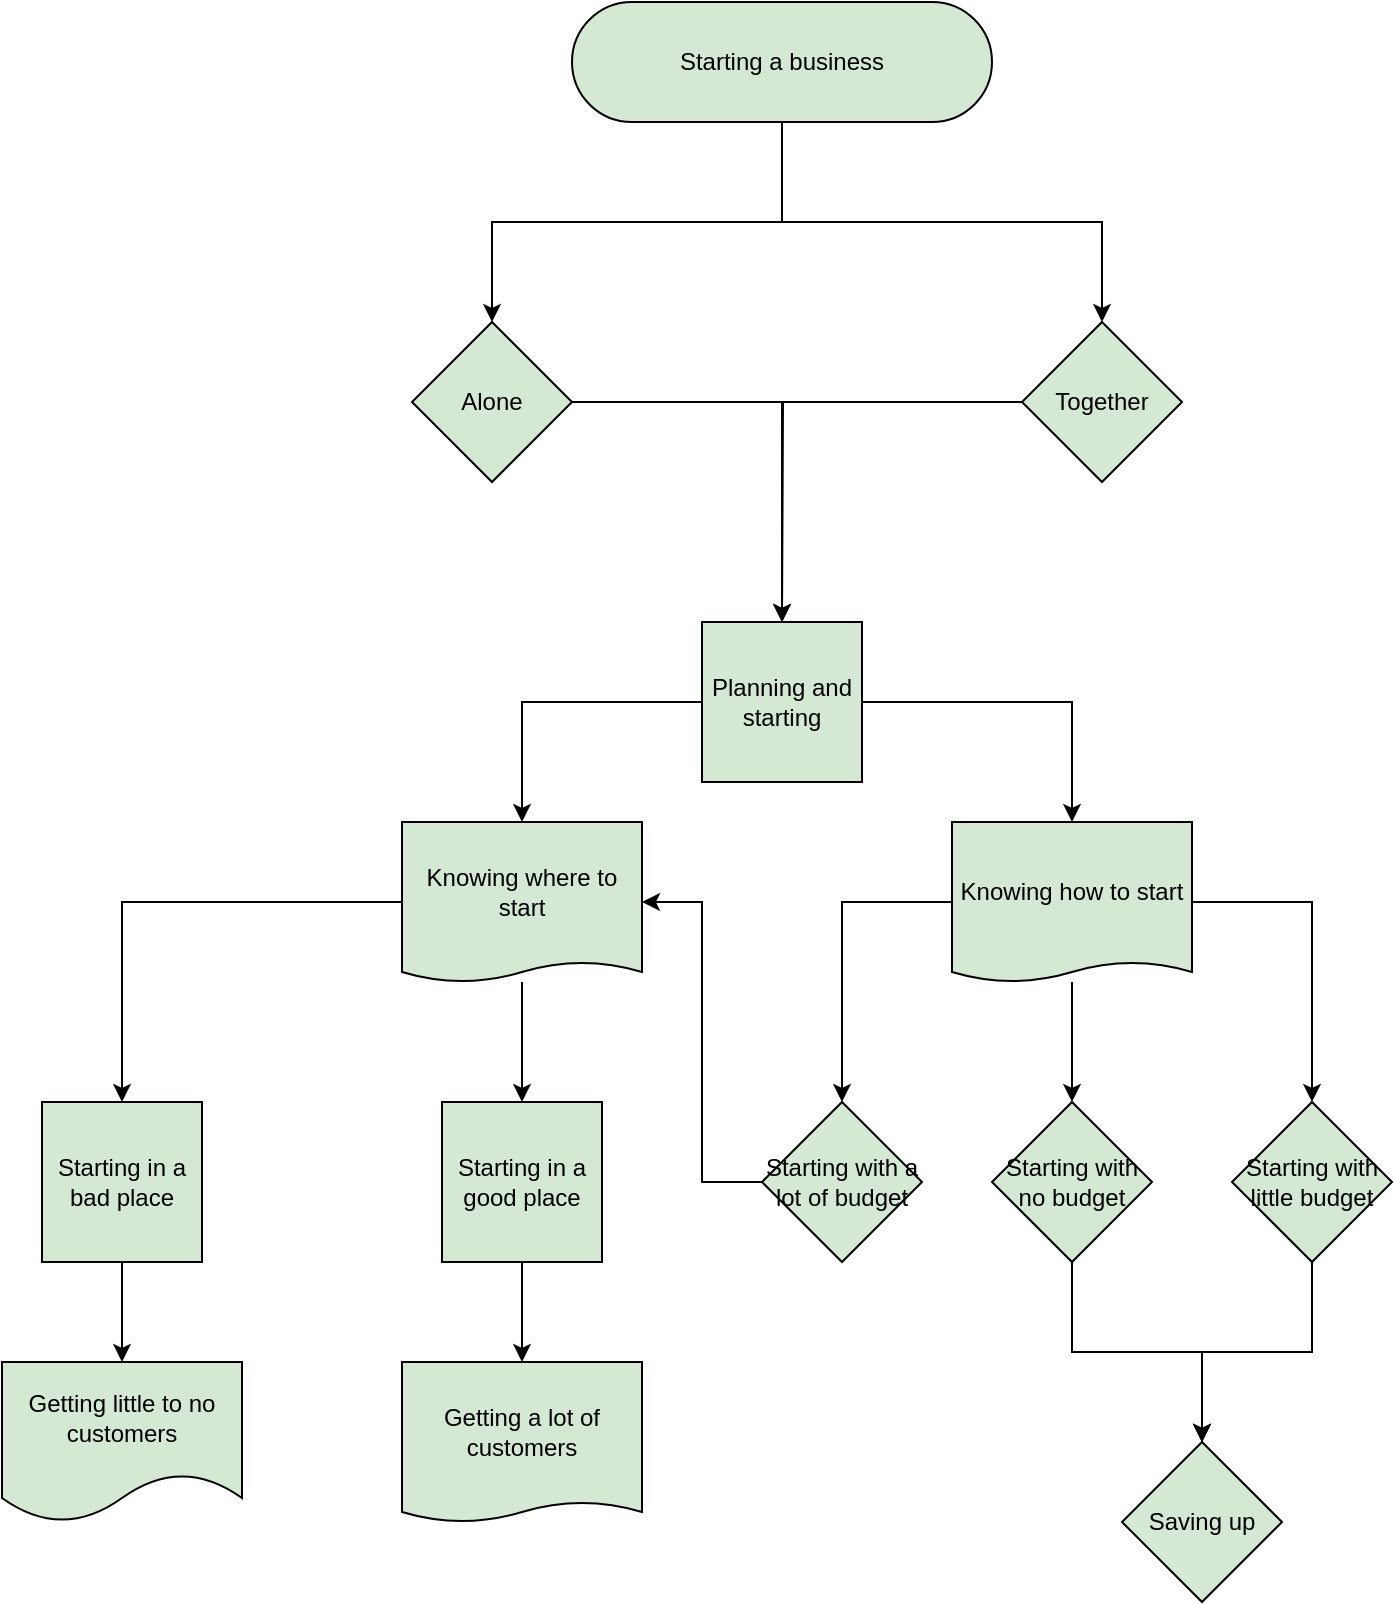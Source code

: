 <mxfile version="22.0.1" type="github">
  <diagram name="Page-1" id="FLkdHJrf84SCdrSjRrXB">
    <mxGraphModel dx="1434" dy="790" grid="1" gridSize="10" guides="1" tooltips="1" connect="1" arrows="1" fold="1" page="1" pageScale="1" pageWidth="827" pageHeight="1169" math="0" shadow="0">
      <root>
        <mxCell id="0" />
        <mxCell id="1" parent="0" />
        <mxCell id="XQU894oBWTa-VkMPR4PN-12" style="edgeStyle=orthogonalEdgeStyle;rounded=0;orthogonalLoop=1;jettySize=auto;html=1;entryX=0.5;entryY=0;entryDx=0;entryDy=0;fillColor=#d5e8d4;strokeColor=#000000;" parent="1" source="XQU894oBWTa-VkMPR4PN-1" target="XQU894oBWTa-VkMPR4PN-9" edge="1">
          <mxGeometry relative="1" as="geometry" />
        </mxCell>
        <mxCell id="XQU894oBWTa-VkMPR4PN-13" style="edgeStyle=orthogonalEdgeStyle;rounded=0;orthogonalLoop=1;jettySize=auto;html=1;entryX=0.5;entryY=0;entryDx=0;entryDy=0;fillColor=#d5e8d4;strokeColor=#000000;" parent="1" source="XQU894oBWTa-VkMPR4PN-1" target="XQU894oBWTa-VkMPR4PN-8" edge="1">
          <mxGeometry relative="1" as="geometry">
            <Array as="points">
              <mxPoint x="430" y="140" />
              <mxPoint x="590" y="140" />
            </Array>
          </mxGeometry>
        </mxCell>
        <mxCell id="XQU894oBWTa-VkMPR4PN-1" value="Starting a business" style="rounded=1;whiteSpace=wrap;html=1;arcSize=50;fillColor=#d5e8d4;strokeColor=#000000;" parent="1" vertex="1">
          <mxGeometry x="325" y="30" width="210" height="60" as="geometry" />
        </mxCell>
        <mxCell id="XQU894oBWTa-VkMPR4PN-31" style="edgeStyle=orthogonalEdgeStyle;rounded=0;orthogonalLoop=1;jettySize=auto;html=1;entryX=0.5;entryY=0;entryDx=0;entryDy=0;" parent="1" source="XQU894oBWTa-VkMPR4PN-8" target="XQU894oBWTa-VkMPR4PN-30" edge="1">
          <mxGeometry relative="1" as="geometry" />
        </mxCell>
        <mxCell id="XQU894oBWTa-VkMPR4PN-8" value="Together&lt;br&gt;" style="rhombus;whiteSpace=wrap;html=1;fillColor=#d5e8d4;strokeColor=#000000;" parent="1" vertex="1">
          <mxGeometry x="550" y="190" width="80" height="80" as="geometry" />
        </mxCell>
        <mxCell id="XQU894oBWTa-VkMPR4PN-32" style="edgeStyle=orthogonalEdgeStyle;rounded=0;orthogonalLoop=1;jettySize=auto;html=1;exitX=1;exitY=0.5;exitDx=0;exitDy=0;" parent="1" source="XQU894oBWTa-VkMPR4PN-9" edge="1">
          <mxGeometry relative="1" as="geometry">
            <mxPoint x="430.0" y="340" as="targetPoint" />
          </mxGeometry>
        </mxCell>
        <mxCell id="XQU894oBWTa-VkMPR4PN-9" value="Alone" style="rhombus;whiteSpace=wrap;html=1;fillColor=#d5e8d4;strokeColor=#000000;" parent="1" vertex="1">
          <mxGeometry x="245" y="190" width="80" height="80" as="geometry" />
        </mxCell>
        <mxCell id="XQU894oBWTa-VkMPR4PN-10" style="edgeStyle=orthogonalEdgeStyle;rounded=0;orthogonalLoop=1;jettySize=auto;html=1;entryX=0.5;entryY=0;entryDx=0;entryDy=0;fillColor=#d5e8d4;strokeColor=#000000;" parent="1" edge="1">
          <mxGeometry relative="1" as="geometry">
            <mxPoint x="275" y="160" as="sourcePoint" />
            <mxPoint x="275" y="160" as="targetPoint" />
          </mxGeometry>
        </mxCell>
        <mxCell id="XQU894oBWTa-VkMPR4PN-36" style="edgeStyle=orthogonalEdgeStyle;rounded=0;orthogonalLoop=1;jettySize=auto;html=1;entryX=0.5;entryY=0;entryDx=0;entryDy=0;" parent="1" source="XQU894oBWTa-VkMPR4PN-30" target="XQU894oBWTa-VkMPR4PN-35" edge="1">
          <mxGeometry relative="1" as="geometry" />
        </mxCell>
        <mxCell id="XQU894oBWTa-VkMPR4PN-37" style="edgeStyle=orthogonalEdgeStyle;rounded=0;orthogonalLoop=1;jettySize=auto;html=1;entryX=0.5;entryY=0;entryDx=0;entryDy=0;" parent="1" source="XQU894oBWTa-VkMPR4PN-30" target="XQU894oBWTa-VkMPR4PN-33" edge="1">
          <mxGeometry relative="1" as="geometry" />
        </mxCell>
        <mxCell id="XQU894oBWTa-VkMPR4PN-30" value="Planning and starting" style="whiteSpace=wrap;html=1;aspect=fixed;fillColor=#d5e8d4;strokeColor=#000000;" parent="1" vertex="1">
          <mxGeometry x="390" y="340" width="80" height="80" as="geometry" />
        </mxCell>
        <mxCell id="XQU894oBWTa-VkMPR4PN-39" style="edgeStyle=orthogonalEdgeStyle;rounded=0;orthogonalLoop=1;jettySize=auto;html=1;entryX=0.5;entryY=0;entryDx=0;entryDy=0;" parent="1" source="XQU894oBWTa-VkMPR4PN-33" target="XQU894oBWTa-VkMPR4PN-38" edge="1">
          <mxGeometry relative="1" as="geometry" />
        </mxCell>
        <mxCell id="XQU894oBWTa-VkMPR4PN-43" style="edgeStyle=orthogonalEdgeStyle;rounded=0;orthogonalLoop=1;jettySize=auto;html=1;entryX=0.5;entryY=0;entryDx=0;entryDy=0;" parent="1" source="XQU894oBWTa-VkMPR4PN-33" target="XQU894oBWTa-VkMPR4PN-42" edge="1">
          <mxGeometry relative="1" as="geometry" />
        </mxCell>
        <mxCell id="XQU894oBWTa-VkMPR4PN-33" value="Knowing where to start" style="shape=document;whiteSpace=wrap;html=1;boundedLbl=1;fillColor=#d5e8d4;strokeColor=#000000;size=0.125;" parent="1" vertex="1">
          <mxGeometry x="240" y="440" width="120" height="80" as="geometry" />
        </mxCell>
        <mxCell id="XQU894oBWTa-VkMPR4PN-53" style="edgeStyle=orthogonalEdgeStyle;rounded=0;orthogonalLoop=1;jettySize=auto;html=1;entryX=0.5;entryY=0;entryDx=0;entryDy=0;" parent="1" source="XQU894oBWTa-VkMPR4PN-35" target="XQU894oBWTa-VkMPR4PN-48" edge="1">
          <mxGeometry relative="1" as="geometry" />
        </mxCell>
        <mxCell id="XQU894oBWTa-VkMPR4PN-54" style="edgeStyle=orthogonalEdgeStyle;rounded=0;orthogonalLoop=1;jettySize=auto;html=1;entryX=0.5;entryY=0;entryDx=0;entryDy=0;" parent="1" source="XQU894oBWTa-VkMPR4PN-35" target="XQU894oBWTa-VkMPR4PN-46" edge="1">
          <mxGeometry relative="1" as="geometry" />
        </mxCell>
        <mxCell id="XQU894oBWTa-VkMPR4PN-55" style="edgeStyle=orthogonalEdgeStyle;rounded=0;orthogonalLoop=1;jettySize=auto;html=1;entryX=0.5;entryY=0;entryDx=0;entryDy=0;" parent="1" source="XQU894oBWTa-VkMPR4PN-35" target="XQU894oBWTa-VkMPR4PN-47" edge="1">
          <mxGeometry relative="1" as="geometry" />
        </mxCell>
        <mxCell id="XQU894oBWTa-VkMPR4PN-35" value="Knowing how to start" style="shape=document;whiteSpace=wrap;html=1;boundedLbl=1;fillColor=#d5e8d4;strokeColor=#000000;size=0.125;" parent="1" vertex="1">
          <mxGeometry x="515" y="440" width="120" height="80" as="geometry" />
        </mxCell>
        <mxCell id="XQU894oBWTa-VkMPR4PN-41" style="edgeStyle=orthogonalEdgeStyle;rounded=0;orthogonalLoop=1;jettySize=auto;html=1;entryX=0.5;entryY=0;entryDx=0;entryDy=0;" parent="1" source="XQU894oBWTa-VkMPR4PN-38" target="XQU894oBWTa-VkMPR4PN-40" edge="1">
          <mxGeometry relative="1" as="geometry" />
        </mxCell>
        <mxCell id="XQU894oBWTa-VkMPR4PN-38" value="Starting in a good place&lt;br&gt;" style="whiteSpace=wrap;html=1;aspect=fixed;fillColor=#d5e8d4;strokeColor=#000000;" parent="1" vertex="1">
          <mxGeometry x="260" y="580" width="80" height="80" as="geometry" />
        </mxCell>
        <mxCell id="XQU894oBWTa-VkMPR4PN-40" value="Getting a lot of customers" style="shape=document;whiteSpace=wrap;html=1;boundedLbl=1;fillColor=#d5e8d4;strokeColor=#000000;size=0.125;" parent="1" vertex="1">
          <mxGeometry x="240" y="710" width="120" height="80" as="geometry" />
        </mxCell>
        <mxCell id="XQU894oBWTa-VkMPR4PN-45" style="edgeStyle=orthogonalEdgeStyle;rounded=0;orthogonalLoop=1;jettySize=auto;html=1;entryX=0.5;entryY=0;entryDx=0;entryDy=0;" parent="1" source="XQU894oBWTa-VkMPR4PN-42" target="XQU894oBWTa-VkMPR4PN-44" edge="1">
          <mxGeometry relative="1" as="geometry" />
        </mxCell>
        <mxCell id="XQU894oBWTa-VkMPR4PN-42" value="Starting in a bad place" style="whiteSpace=wrap;html=1;aspect=fixed;fillColor=#d5e8d4;strokeColor=#000000;" parent="1" vertex="1">
          <mxGeometry x="60" y="580" width="80" height="80" as="geometry" />
        </mxCell>
        <mxCell id="XQU894oBWTa-VkMPR4PN-44" value="Getting little to no customers" style="shape=document;whiteSpace=wrap;html=1;boundedLbl=1;fillColor=#d5e8d4;strokeColor=#000000;" parent="1" vertex="1">
          <mxGeometry x="40" y="710" width="120" height="80" as="geometry" />
        </mxCell>
        <mxCell id="OiXxN9I4L3W8StU9rLeO-49" style="edgeStyle=orthogonalEdgeStyle;rounded=0;orthogonalLoop=1;jettySize=auto;html=1;entryX=0.5;entryY=0;entryDx=0;entryDy=0;" edge="1" parent="1" source="XQU894oBWTa-VkMPR4PN-46" target="OiXxN9I4L3W8StU9rLeO-47">
          <mxGeometry relative="1" as="geometry" />
        </mxCell>
        <mxCell id="OiXxN9I4L3W8StU9rLeO-56" value="" style="edgeStyle=orthogonalEdgeStyle;rounded=0;orthogonalLoop=1;jettySize=auto;html=1;" edge="1" parent="1" source="XQU894oBWTa-VkMPR4PN-46" target="OiXxN9I4L3W8StU9rLeO-47">
          <mxGeometry relative="1" as="geometry" />
        </mxCell>
        <mxCell id="XQU894oBWTa-VkMPR4PN-46" value="Starting with no budget" style="rhombus;whiteSpace=wrap;html=1;fillColor=#d5e8d4;strokeColor=#000000;" parent="1" vertex="1">
          <mxGeometry x="535" y="580" width="80" height="80" as="geometry" />
        </mxCell>
        <mxCell id="OiXxN9I4L3W8StU9rLeO-48" value="" style="edgeStyle=orthogonalEdgeStyle;rounded=0;orthogonalLoop=1;jettySize=auto;html=1;" edge="1" parent="1" source="XQU894oBWTa-VkMPR4PN-47" target="OiXxN9I4L3W8StU9rLeO-47">
          <mxGeometry relative="1" as="geometry" />
        </mxCell>
        <mxCell id="XQU894oBWTa-VkMPR4PN-47" value="Starting with little budget" style="rhombus;whiteSpace=wrap;html=1;fillColor=#d5e8d4;strokeColor=#000000;" parent="1" vertex="1">
          <mxGeometry x="655" y="580" width="80" height="80" as="geometry" />
        </mxCell>
        <mxCell id="OiXxN9I4L3W8StU9rLeO-50" style="edgeStyle=orthogonalEdgeStyle;rounded=0;orthogonalLoop=1;jettySize=auto;html=1;entryX=1;entryY=0.5;entryDx=0;entryDy=0;" edge="1" parent="1" source="XQU894oBWTa-VkMPR4PN-48" target="XQU894oBWTa-VkMPR4PN-33">
          <mxGeometry relative="1" as="geometry" />
        </mxCell>
        <mxCell id="XQU894oBWTa-VkMPR4PN-48" value="Starting with a lot of budget" style="rhombus;whiteSpace=wrap;html=1;fillColor=#d5e8d4;strokeColor=#000000;" parent="1" vertex="1">
          <mxGeometry x="420" y="580" width="80" height="80" as="geometry" />
        </mxCell>
        <mxCell id="OiXxN9I4L3W8StU9rLeO-47" value="Saving up" style="rhombus;whiteSpace=wrap;html=1;fillColor=#d5e8d4;strokeColor=#000000;" vertex="1" parent="1">
          <mxGeometry x="600" y="750" width="80" height="80" as="geometry" />
        </mxCell>
        <mxCell id="OiXxN9I4L3W8StU9rLeO-65" value="" style="edgeStyle=orthogonalEdgeStyle;rounded=0;orthogonalLoop=1;jettySize=auto;html=1;" edge="1" parent="1" target="OiXxN9I4L3W8StU9rLeO-64">
          <mxGeometry relative="1" as="geometry">
            <mxPoint x="374.034" y="910.034" as="sourcePoint" />
          </mxGeometry>
        </mxCell>
        <mxCell id="OiXxN9I4L3W8StU9rLeO-67" value="" style="edgeStyle=orthogonalEdgeStyle;rounded=0;orthogonalLoop=1;jettySize=auto;html=1;" edge="1" parent="1" target="OiXxN9I4L3W8StU9rLeO-66">
          <mxGeometry relative="1" as="geometry">
            <mxPoint x="414.034" y="949.966" as="sourcePoint" />
          </mxGeometry>
        </mxCell>
        <mxCell id="OiXxN9I4L3W8StU9rLeO-68" style="edgeStyle=orthogonalEdgeStyle;rounded=0;orthogonalLoop=1;jettySize=auto;html=1;entryX=-0.014;entryY=0.624;entryDx=0;entryDy=0;entryPerimeter=0;" edge="1" parent="1" source="OiXxN9I4L3W8StU9rLeO-64">
          <mxGeometry relative="1" as="geometry">
            <mxPoint x="452.32" y="1087.44" as="targetPoint" />
            <Array as="points">
              <mxPoint x="320" y="1087" />
              <mxPoint x="370" y="1087" />
            </Array>
          </mxGeometry>
        </mxCell>
      </root>
    </mxGraphModel>
  </diagram>
</mxfile>

